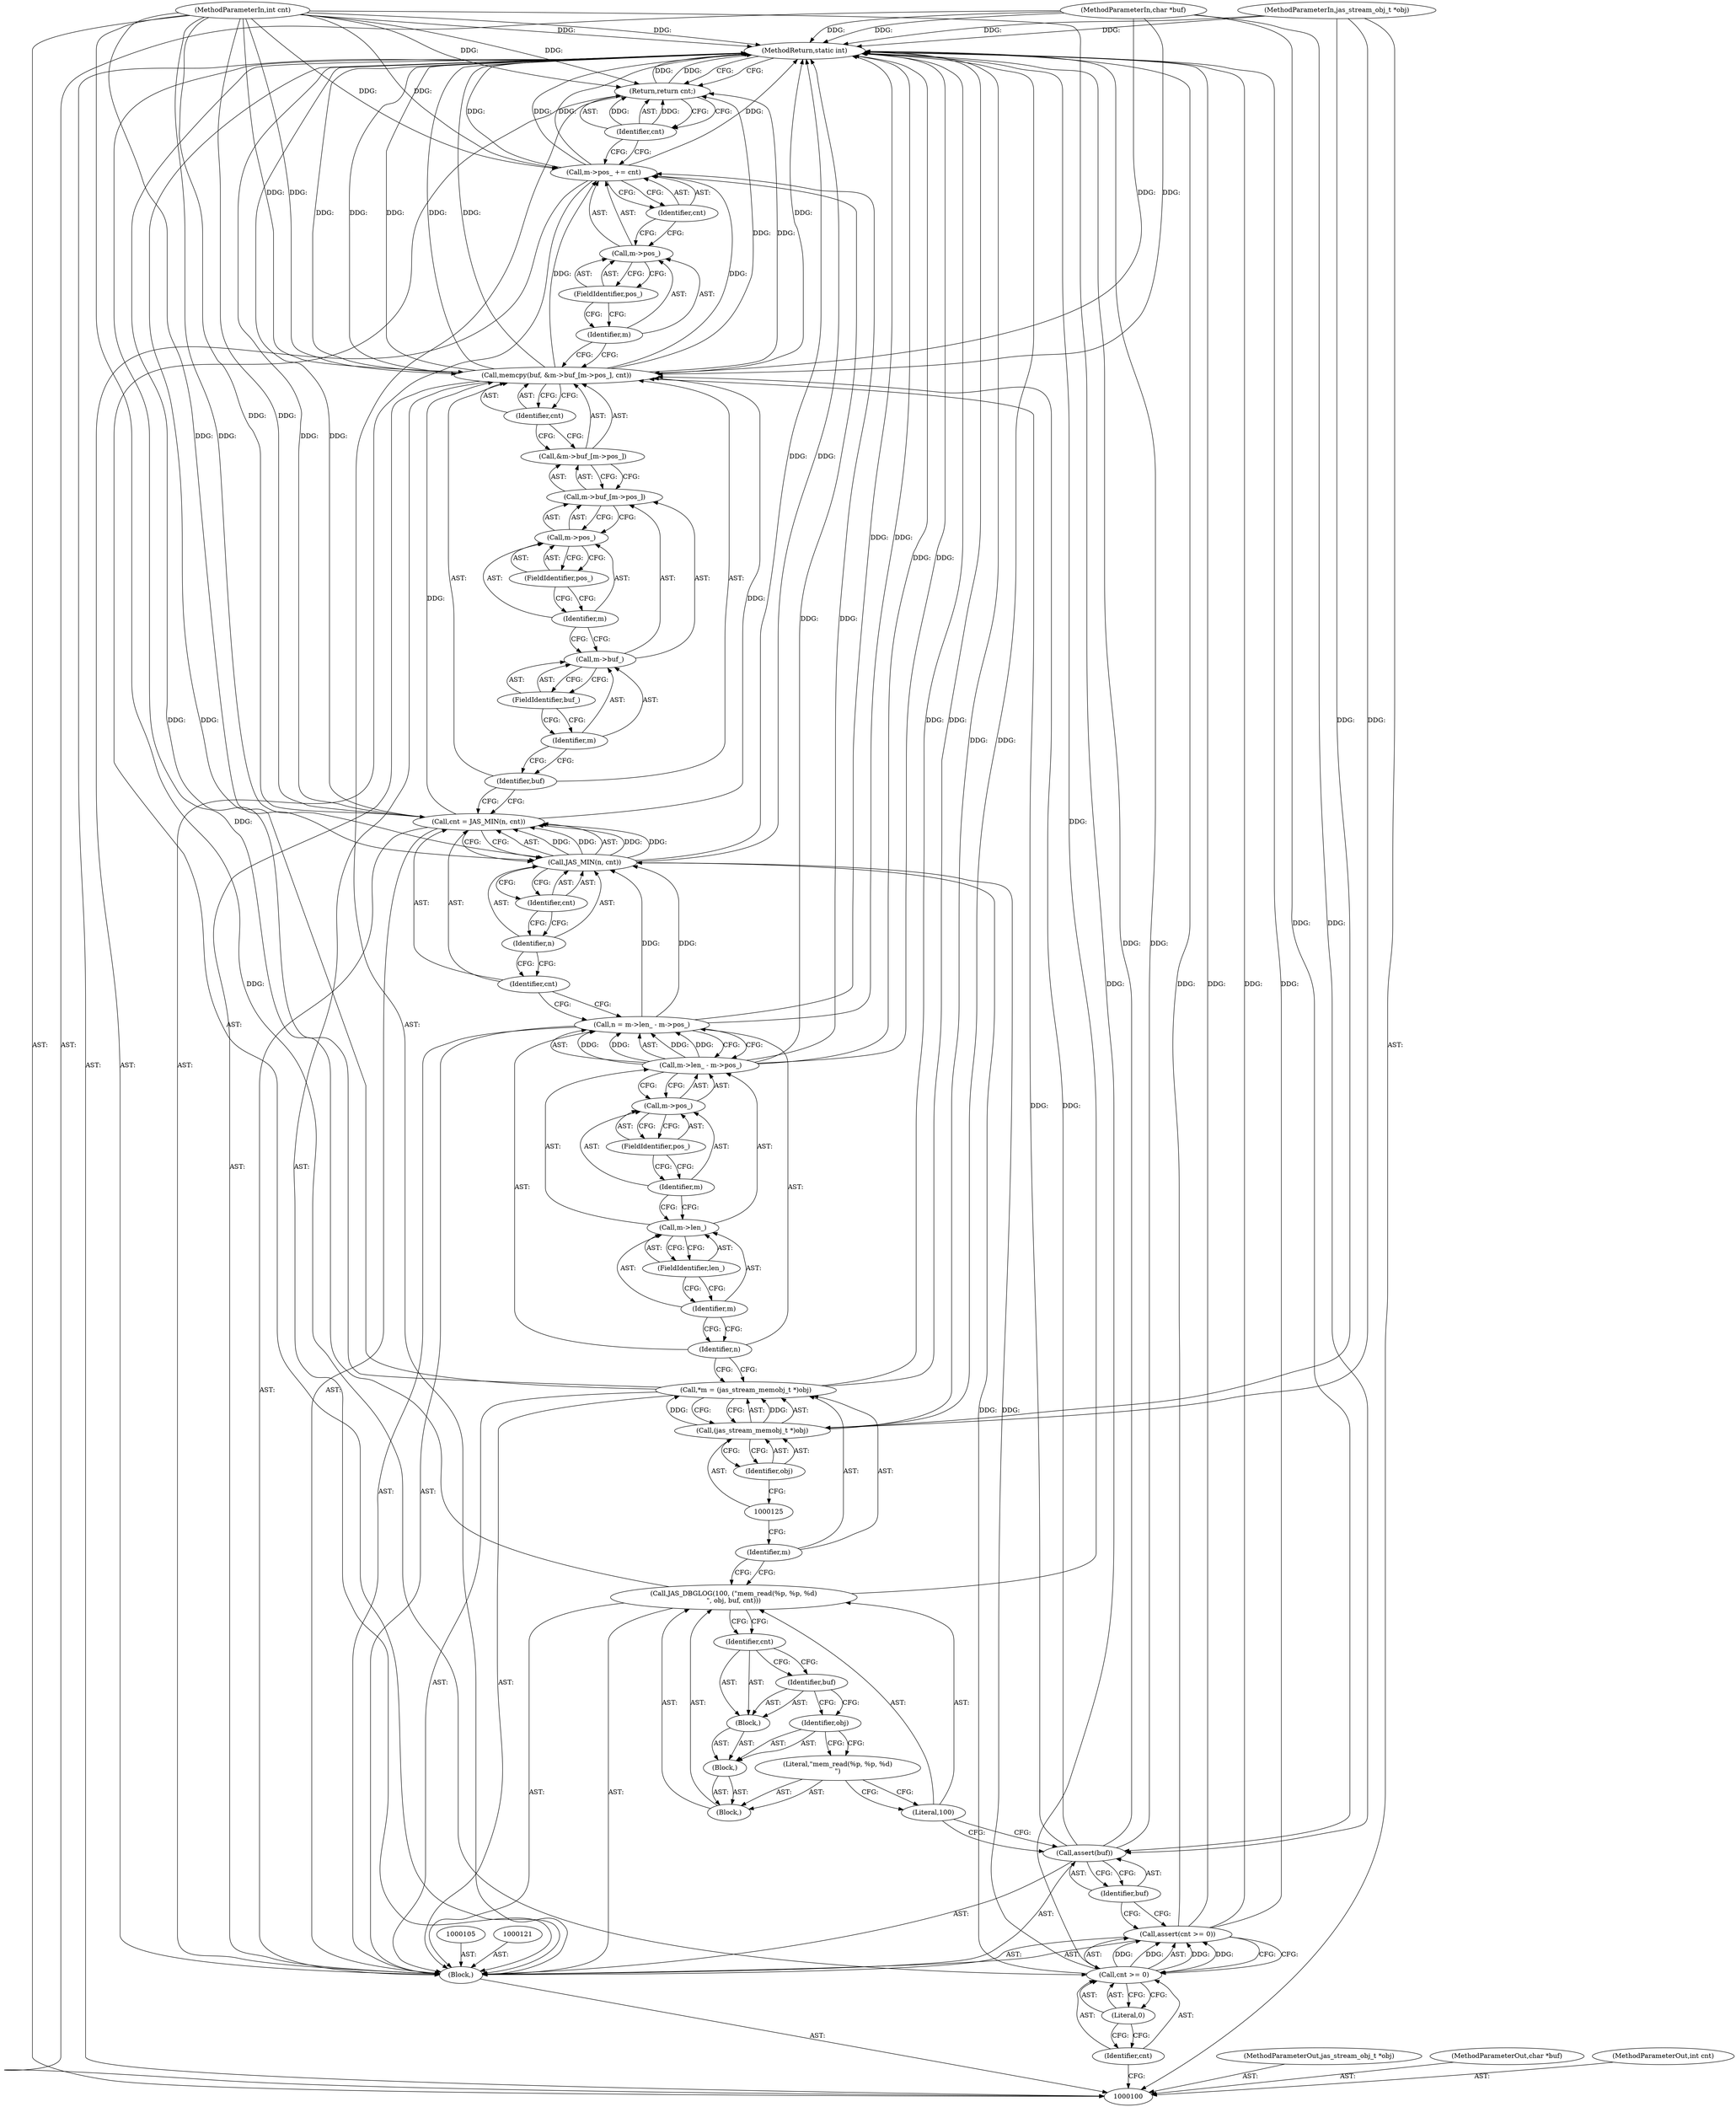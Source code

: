 digraph "0_jasper_634ce8e8a5accc0fa05dd2c20d42b4749d4b2735_4" {
"1000159" [label="(MethodReturn,static int)"];
"1000101" [label="(MethodParameterIn,jas_stream_obj_t *obj)"];
"1000228" [label="(MethodParameterOut,jas_stream_obj_t *obj)"];
"1000102" [label="(MethodParameterIn,char *buf)"];
"1000229" [label="(MethodParameterOut,char *buf)"];
"1000103" [label="(MethodParameterIn,int cnt)"];
"1000230" [label="(MethodParameterOut,int cnt)"];
"1000136" [label="(Call,cnt = JAS_MIN(n, cnt))"];
"1000137" [label="(Identifier,cnt)"];
"1000139" [label="(Identifier,n)"];
"1000140" [label="(Identifier,cnt)"];
"1000138" [label="(Call,JAS_MIN(n, cnt))"];
"1000141" [label="(Call,memcpy(buf, &m->buf_[m->pos_], cnt))"];
"1000143" [label="(Call,&m->buf_[m->pos_])"];
"1000144" [label="(Call,m->buf_[m->pos_])"];
"1000145" [label="(Call,m->buf_)"];
"1000146" [label="(Identifier,m)"];
"1000147" [label="(FieldIdentifier,buf_)"];
"1000148" [label="(Call,m->pos_)"];
"1000149" [label="(Identifier,m)"];
"1000150" [label="(FieldIdentifier,pos_)"];
"1000151" [label="(Identifier,cnt)"];
"1000142" [label="(Identifier,buf)"];
"1000152" [label="(Call,m->pos_ += cnt)"];
"1000153" [label="(Call,m->pos_)"];
"1000154" [label="(Identifier,m)"];
"1000156" [label="(Identifier,cnt)"];
"1000155" [label="(FieldIdentifier,pos_)"];
"1000157" [label="(Return,return cnt;)"];
"1000158" [label="(Identifier,cnt)"];
"1000104" [label="(Block,)"];
"1000109" [label="(Literal,0)"];
"1000106" [label="(Call,assert(cnt >= 0))"];
"1000107" [label="(Call,cnt >= 0)"];
"1000108" [label="(Identifier,cnt)"];
"1000110" [label="(Call,assert(buf))"];
"1000111" [label="(Identifier,buf)"];
"1000112" [label="(Call,JAS_DBGLOG(100, (\"mem_read(%p, %p, %d)\n\", obj, buf, cnt)))"];
"1000113" [label="(Literal,100)"];
"1000114" [label="(Block,)"];
"1000115" [label="(Literal,\"mem_read(%p, %p, %d)\n\")"];
"1000116" [label="(Block,)"];
"1000117" [label="(Identifier,obj)"];
"1000118" [label="(Block,)"];
"1000119" [label="(Identifier,buf)"];
"1000120" [label="(Identifier,cnt)"];
"1000122" [label="(Call,*m = (jas_stream_memobj_t *)obj)"];
"1000123" [label="(Identifier,m)"];
"1000124" [label="(Call,(jas_stream_memobj_t *)obj)"];
"1000126" [label="(Identifier,obj)"];
"1000127" [label="(Call,n = m->len_ - m->pos_)"];
"1000128" [label="(Identifier,n)"];
"1000133" [label="(Call,m->pos_)"];
"1000134" [label="(Identifier,m)"];
"1000135" [label="(FieldIdentifier,pos_)"];
"1000129" [label="(Call,m->len_ - m->pos_)"];
"1000130" [label="(Call,m->len_)"];
"1000131" [label="(Identifier,m)"];
"1000132" [label="(FieldIdentifier,len_)"];
"1000159" -> "1000100"  [label="AST: "];
"1000159" -> "1000157"  [label="CFG: "];
"1000141" -> "1000159"  [label="DDG: "];
"1000141" -> "1000159"  [label="DDG: "];
"1000141" -> "1000159"  [label="DDG: "];
"1000106" -> "1000159"  [label="DDG: "];
"1000106" -> "1000159"  [label="DDG: "];
"1000122" -> "1000159"  [label="DDG: "];
"1000122" -> "1000159"  [label="DDG: "];
"1000129" -> "1000159"  [label="DDG: "];
"1000124" -> "1000159"  [label="DDG: "];
"1000138" -> "1000159"  [label="DDG: "];
"1000127" -> "1000159"  [label="DDG: "];
"1000103" -> "1000159"  [label="DDG: "];
"1000152" -> "1000159"  [label="DDG: "];
"1000152" -> "1000159"  [label="DDG: "];
"1000102" -> "1000159"  [label="DDG: "];
"1000112" -> "1000159"  [label="DDG: "];
"1000101" -> "1000159"  [label="DDG: "];
"1000110" -> "1000159"  [label="DDG: "];
"1000136" -> "1000159"  [label="DDG: "];
"1000157" -> "1000159"  [label="DDG: "];
"1000101" -> "1000100"  [label="AST: "];
"1000101" -> "1000159"  [label="DDG: "];
"1000101" -> "1000124"  [label="DDG: "];
"1000228" -> "1000100"  [label="AST: "];
"1000102" -> "1000100"  [label="AST: "];
"1000102" -> "1000159"  [label="DDG: "];
"1000102" -> "1000110"  [label="DDG: "];
"1000102" -> "1000141"  [label="DDG: "];
"1000229" -> "1000100"  [label="AST: "];
"1000103" -> "1000100"  [label="AST: "];
"1000103" -> "1000159"  [label="DDG: "];
"1000103" -> "1000107"  [label="DDG: "];
"1000103" -> "1000136"  [label="DDG: "];
"1000103" -> "1000138"  [label="DDG: "];
"1000103" -> "1000141"  [label="DDG: "];
"1000103" -> "1000152"  [label="DDG: "];
"1000103" -> "1000157"  [label="DDG: "];
"1000230" -> "1000100"  [label="AST: "];
"1000136" -> "1000104"  [label="AST: "];
"1000136" -> "1000138"  [label="CFG: "];
"1000137" -> "1000136"  [label="AST: "];
"1000138" -> "1000136"  [label="AST: "];
"1000142" -> "1000136"  [label="CFG: "];
"1000136" -> "1000159"  [label="DDG: "];
"1000138" -> "1000136"  [label="DDG: "];
"1000138" -> "1000136"  [label="DDG: "];
"1000103" -> "1000136"  [label="DDG: "];
"1000136" -> "1000141"  [label="DDG: "];
"1000137" -> "1000136"  [label="AST: "];
"1000137" -> "1000127"  [label="CFG: "];
"1000139" -> "1000137"  [label="CFG: "];
"1000139" -> "1000138"  [label="AST: "];
"1000139" -> "1000137"  [label="CFG: "];
"1000140" -> "1000139"  [label="CFG: "];
"1000140" -> "1000138"  [label="AST: "];
"1000140" -> "1000139"  [label="CFG: "];
"1000138" -> "1000140"  [label="CFG: "];
"1000138" -> "1000136"  [label="AST: "];
"1000138" -> "1000140"  [label="CFG: "];
"1000139" -> "1000138"  [label="AST: "];
"1000140" -> "1000138"  [label="AST: "];
"1000136" -> "1000138"  [label="CFG: "];
"1000138" -> "1000159"  [label="DDG: "];
"1000138" -> "1000136"  [label="DDG: "];
"1000138" -> "1000136"  [label="DDG: "];
"1000127" -> "1000138"  [label="DDG: "];
"1000107" -> "1000138"  [label="DDG: "];
"1000103" -> "1000138"  [label="DDG: "];
"1000141" -> "1000104"  [label="AST: "];
"1000141" -> "1000151"  [label="CFG: "];
"1000142" -> "1000141"  [label="AST: "];
"1000143" -> "1000141"  [label="AST: "];
"1000151" -> "1000141"  [label="AST: "];
"1000154" -> "1000141"  [label="CFG: "];
"1000141" -> "1000159"  [label="DDG: "];
"1000141" -> "1000159"  [label="DDG: "];
"1000141" -> "1000159"  [label="DDG: "];
"1000110" -> "1000141"  [label="DDG: "];
"1000102" -> "1000141"  [label="DDG: "];
"1000136" -> "1000141"  [label="DDG: "];
"1000103" -> "1000141"  [label="DDG: "];
"1000141" -> "1000152"  [label="DDG: "];
"1000141" -> "1000157"  [label="DDG: "];
"1000143" -> "1000141"  [label="AST: "];
"1000143" -> "1000144"  [label="CFG: "];
"1000144" -> "1000143"  [label="AST: "];
"1000151" -> "1000143"  [label="CFG: "];
"1000144" -> "1000143"  [label="AST: "];
"1000144" -> "1000148"  [label="CFG: "];
"1000145" -> "1000144"  [label="AST: "];
"1000148" -> "1000144"  [label="AST: "];
"1000143" -> "1000144"  [label="CFG: "];
"1000145" -> "1000144"  [label="AST: "];
"1000145" -> "1000147"  [label="CFG: "];
"1000146" -> "1000145"  [label="AST: "];
"1000147" -> "1000145"  [label="AST: "];
"1000149" -> "1000145"  [label="CFG: "];
"1000146" -> "1000145"  [label="AST: "];
"1000146" -> "1000142"  [label="CFG: "];
"1000147" -> "1000146"  [label="CFG: "];
"1000147" -> "1000145"  [label="AST: "];
"1000147" -> "1000146"  [label="CFG: "];
"1000145" -> "1000147"  [label="CFG: "];
"1000148" -> "1000144"  [label="AST: "];
"1000148" -> "1000150"  [label="CFG: "];
"1000149" -> "1000148"  [label="AST: "];
"1000150" -> "1000148"  [label="AST: "];
"1000144" -> "1000148"  [label="CFG: "];
"1000149" -> "1000148"  [label="AST: "];
"1000149" -> "1000145"  [label="CFG: "];
"1000150" -> "1000149"  [label="CFG: "];
"1000150" -> "1000148"  [label="AST: "];
"1000150" -> "1000149"  [label="CFG: "];
"1000148" -> "1000150"  [label="CFG: "];
"1000151" -> "1000141"  [label="AST: "];
"1000151" -> "1000143"  [label="CFG: "];
"1000141" -> "1000151"  [label="CFG: "];
"1000142" -> "1000141"  [label="AST: "];
"1000142" -> "1000136"  [label="CFG: "];
"1000146" -> "1000142"  [label="CFG: "];
"1000152" -> "1000104"  [label="AST: "];
"1000152" -> "1000156"  [label="CFG: "];
"1000153" -> "1000152"  [label="AST: "];
"1000156" -> "1000152"  [label="AST: "];
"1000158" -> "1000152"  [label="CFG: "];
"1000152" -> "1000159"  [label="DDG: "];
"1000152" -> "1000159"  [label="DDG: "];
"1000141" -> "1000152"  [label="DDG: "];
"1000103" -> "1000152"  [label="DDG: "];
"1000129" -> "1000152"  [label="DDG: "];
"1000153" -> "1000152"  [label="AST: "];
"1000153" -> "1000155"  [label="CFG: "];
"1000154" -> "1000153"  [label="AST: "];
"1000155" -> "1000153"  [label="AST: "];
"1000156" -> "1000153"  [label="CFG: "];
"1000154" -> "1000153"  [label="AST: "];
"1000154" -> "1000141"  [label="CFG: "];
"1000155" -> "1000154"  [label="CFG: "];
"1000156" -> "1000152"  [label="AST: "];
"1000156" -> "1000153"  [label="CFG: "];
"1000152" -> "1000156"  [label="CFG: "];
"1000155" -> "1000153"  [label="AST: "];
"1000155" -> "1000154"  [label="CFG: "];
"1000153" -> "1000155"  [label="CFG: "];
"1000157" -> "1000104"  [label="AST: "];
"1000157" -> "1000158"  [label="CFG: "];
"1000158" -> "1000157"  [label="AST: "];
"1000159" -> "1000157"  [label="CFG: "];
"1000157" -> "1000159"  [label="DDG: "];
"1000158" -> "1000157"  [label="DDG: "];
"1000103" -> "1000157"  [label="DDG: "];
"1000141" -> "1000157"  [label="DDG: "];
"1000158" -> "1000157"  [label="AST: "];
"1000158" -> "1000152"  [label="CFG: "];
"1000157" -> "1000158"  [label="CFG: "];
"1000158" -> "1000157"  [label="DDG: "];
"1000104" -> "1000100"  [label="AST: "];
"1000105" -> "1000104"  [label="AST: "];
"1000106" -> "1000104"  [label="AST: "];
"1000110" -> "1000104"  [label="AST: "];
"1000112" -> "1000104"  [label="AST: "];
"1000121" -> "1000104"  [label="AST: "];
"1000122" -> "1000104"  [label="AST: "];
"1000127" -> "1000104"  [label="AST: "];
"1000136" -> "1000104"  [label="AST: "];
"1000141" -> "1000104"  [label="AST: "];
"1000152" -> "1000104"  [label="AST: "];
"1000157" -> "1000104"  [label="AST: "];
"1000109" -> "1000107"  [label="AST: "];
"1000109" -> "1000108"  [label="CFG: "];
"1000107" -> "1000109"  [label="CFG: "];
"1000106" -> "1000104"  [label="AST: "];
"1000106" -> "1000107"  [label="CFG: "];
"1000107" -> "1000106"  [label="AST: "];
"1000111" -> "1000106"  [label="CFG: "];
"1000106" -> "1000159"  [label="DDG: "];
"1000106" -> "1000159"  [label="DDG: "];
"1000107" -> "1000106"  [label="DDG: "];
"1000107" -> "1000106"  [label="DDG: "];
"1000107" -> "1000106"  [label="AST: "];
"1000107" -> "1000109"  [label="CFG: "];
"1000108" -> "1000107"  [label="AST: "];
"1000109" -> "1000107"  [label="AST: "];
"1000106" -> "1000107"  [label="CFG: "];
"1000107" -> "1000106"  [label="DDG: "];
"1000107" -> "1000106"  [label="DDG: "];
"1000103" -> "1000107"  [label="DDG: "];
"1000107" -> "1000138"  [label="DDG: "];
"1000108" -> "1000107"  [label="AST: "];
"1000108" -> "1000100"  [label="CFG: "];
"1000109" -> "1000108"  [label="CFG: "];
"1000110" -> "1000104"  [label="AST: "];
"1000110" -> "1000111"  [label="CFG: "];
"1000111" -> "1000110"  [label="AST: "];
"1000113" -> "1000110"  [label="CFG: "];
"1000110" -> "1000159"  [label="DDG: "];
"1000102" -> "1000110"  [label="DDG: "];
"1000110" -> "1000141"  [label="DDG: "];
"1000111" -> "1000110"  [label="AST: "];
"1000111" -> "1000106"  [label="CFG: "];
"1000110" -> "1000111"  [label="CFG: "];
"1000112" -> "1000104"  [label="AST: "];
"1000112" -> "1000120"  [label="CFG: "];
"1000113" -> "1000112"  [label="AST: "];
"1000114" -> "1000112"  [label="AST: "];
"1000123" -> "1000112"  [label="CFG: "];
"1000112" -> "1000159"  [label="DDG: "];
"1000113" -> "1000112"  [label="AST: "];
"1000113" -> "1000110"  [label="CFG: "];
"1000115" -> "1000113"  [label="CFG: "];
"1000114" -> "1000112"  [label="AST: "];
"1000115" -> "1000114"  [label="AST: "];
"1000116" -> "1000114"  [label="AST: "];
"1000115" -> "1000114"  [label="AST: "];
"1000115" -> "1000113"  [label="CFG: "];
"1000117" -> "1000115"  [label="CFG: "];
"1000116" -> "1000114"  [label="AST: "];
"1000117" -> "1000116"  [label="AST: "];
"1000118" -> "1000116"  [label="AST: "];
"1000117" -> "1000116"  [label="AST: "];
"1000117" -> "1000115"  [label="CFG: "];
"1000119" -> "1000117"  [label="CFG: "];
"1000118" -> "1000116"  [label="AST: "];
"1000119" -> "1000118"  [label="AST: "];
"1000120" -> "1000118"  [label="AST: "];
"1000119" -> "1000118"  [label="AST: "];
"1000119" -> "1000117"  [label="CFG: "];
"1000120" -> "1000119"  [label="CFG: "];
"1000120" -> "1000118"  [label="AST: "];
"1000120" -> "1000119"  [label="CFG: "];
"1000112" -> "1000120"  [label="CFG: "];
"1000122" -> "1000104"  [label="AST: "];
"1000122" -> "1000124"  [label="CFG: "];
"1000123" -> "1000122"  [label="AST: "];
"1000124" -> "1000122"  [label="AST: "];
"1000128" -> "1000122"  [label="CFG: "];
"1000122" -> "1000159"  [label="DDG: "];
"1000122" -> "1000159"  [label="DDG: "];
"1000124" -> "1000122"  [label="DDG: "];
"1000123" -> "1000122"  [label="AST: "];
"1000123" -> "1000112"  [label="CFG: "];
"1000125" -> "1000123"  [label="CFG: "];
"1000124" -> "1000122"  [label="AST: "];
"1000124" -> "1000126"  [label="CFG: "];
"1000125" -> "1000124"  [label="AST: "];
"1000126" -> "1000124"  [label="AST: "];
"1000122" -> "1000124"  [label="CFG: "];
"1000124" -> "1000159"  [label="DDG: "];
"1000124" -> "1000122"  [label="DDG: "];
"1000101" -> "1000124"  [label="DDG: "];
"1000126" -> "1000124"  [label="AST: "];
"1000126" -> "1000125"  [label="CFG: "];
"1000124" -> "1000126"  [label="CFG: "];
"1000127" -> "1000104"  [label="AST: "];
"1000127" -> "1000129"  [label="CFG: "];
"1000128" -> "1000127"  [label="AST: "];
"1000129" -> "1000127"  [label="AST: "];
"1000137" -> "1000127"  [label="CFG: "];
"1000127" -> "1000159"  [label="DDG: "];
"1000129" -> "1000127"  [label="DDG: "];
"1000129" -> "1000127"  [label="DDG: "];
"1000127" -> "1000138"  [label="DDG: "];
"1000128" -> "1000127"  [label="AST: "];
"1000128" -> "1000122"  [label="CFG: "];
"1000131" -> "1000128"  [label="CFG: "];
"1000133" -> "1000129"  [label="AST: "];
"1000133" -> "1000135"  [label="CFG: "];
"1000134" -> "1000133"  [label="AST: "];
"1000135" -> "1000133"  [label="AST: "];
"1000129" -> "1000133"  [label="CFG: "];
"1000134" -> "1000133"  [label="AST: "];
"1000134" -> "1000130"  [label="CFG: "];
"1000135" -> "1000134"  [label="CFG: "];
"1000135" -> "1000133"  [label="AST: "];
"1000135" -> "1000134"  [label="CFG: "];
"1000133" -> "1000135"  [label="CFG: "];
"1000129" -> "1000127"  [label="AST: "];
"1000129" -> "1000133"  [label="CFG: "];
"1000130" -> "1000129"  [label="AST: "];
"1000133" -> "1000129"  [label="AST: "];
"1000127" -> "1000129"  [label="CFG: "];
"1000129" -> "1000159"  [label="DDG: "];
"1000129" -> "1000127"  [label="DDG: "];
"1000129" -> "1000127"  [label="DDG: "];
"1000129" -> "1000152"  [label="DDG: "];
"1000130" -> "1000129"  [label="AST: "];
"1000130" -> "1000132"  [label="CFG: "];
"1000131" -> "1000130"  [label="AST: "];
"1000132" -> "1000130"  [label="AST: "];
"1000134" -> "1000130"  [label="CFG: "];
"1000131" -> "1000130"  [label="AST: "];
"1000131" -> "1000128"  [label="CFG: "];
"1000132" -> "1000131"  [label="CFG: "];
"1000132" -> "1000130"  [label="AST: "];
"1000132" -> "1000131"  [label="CFG: "];
"1000130" -> "1000132"  [label="CFG: "];
}
